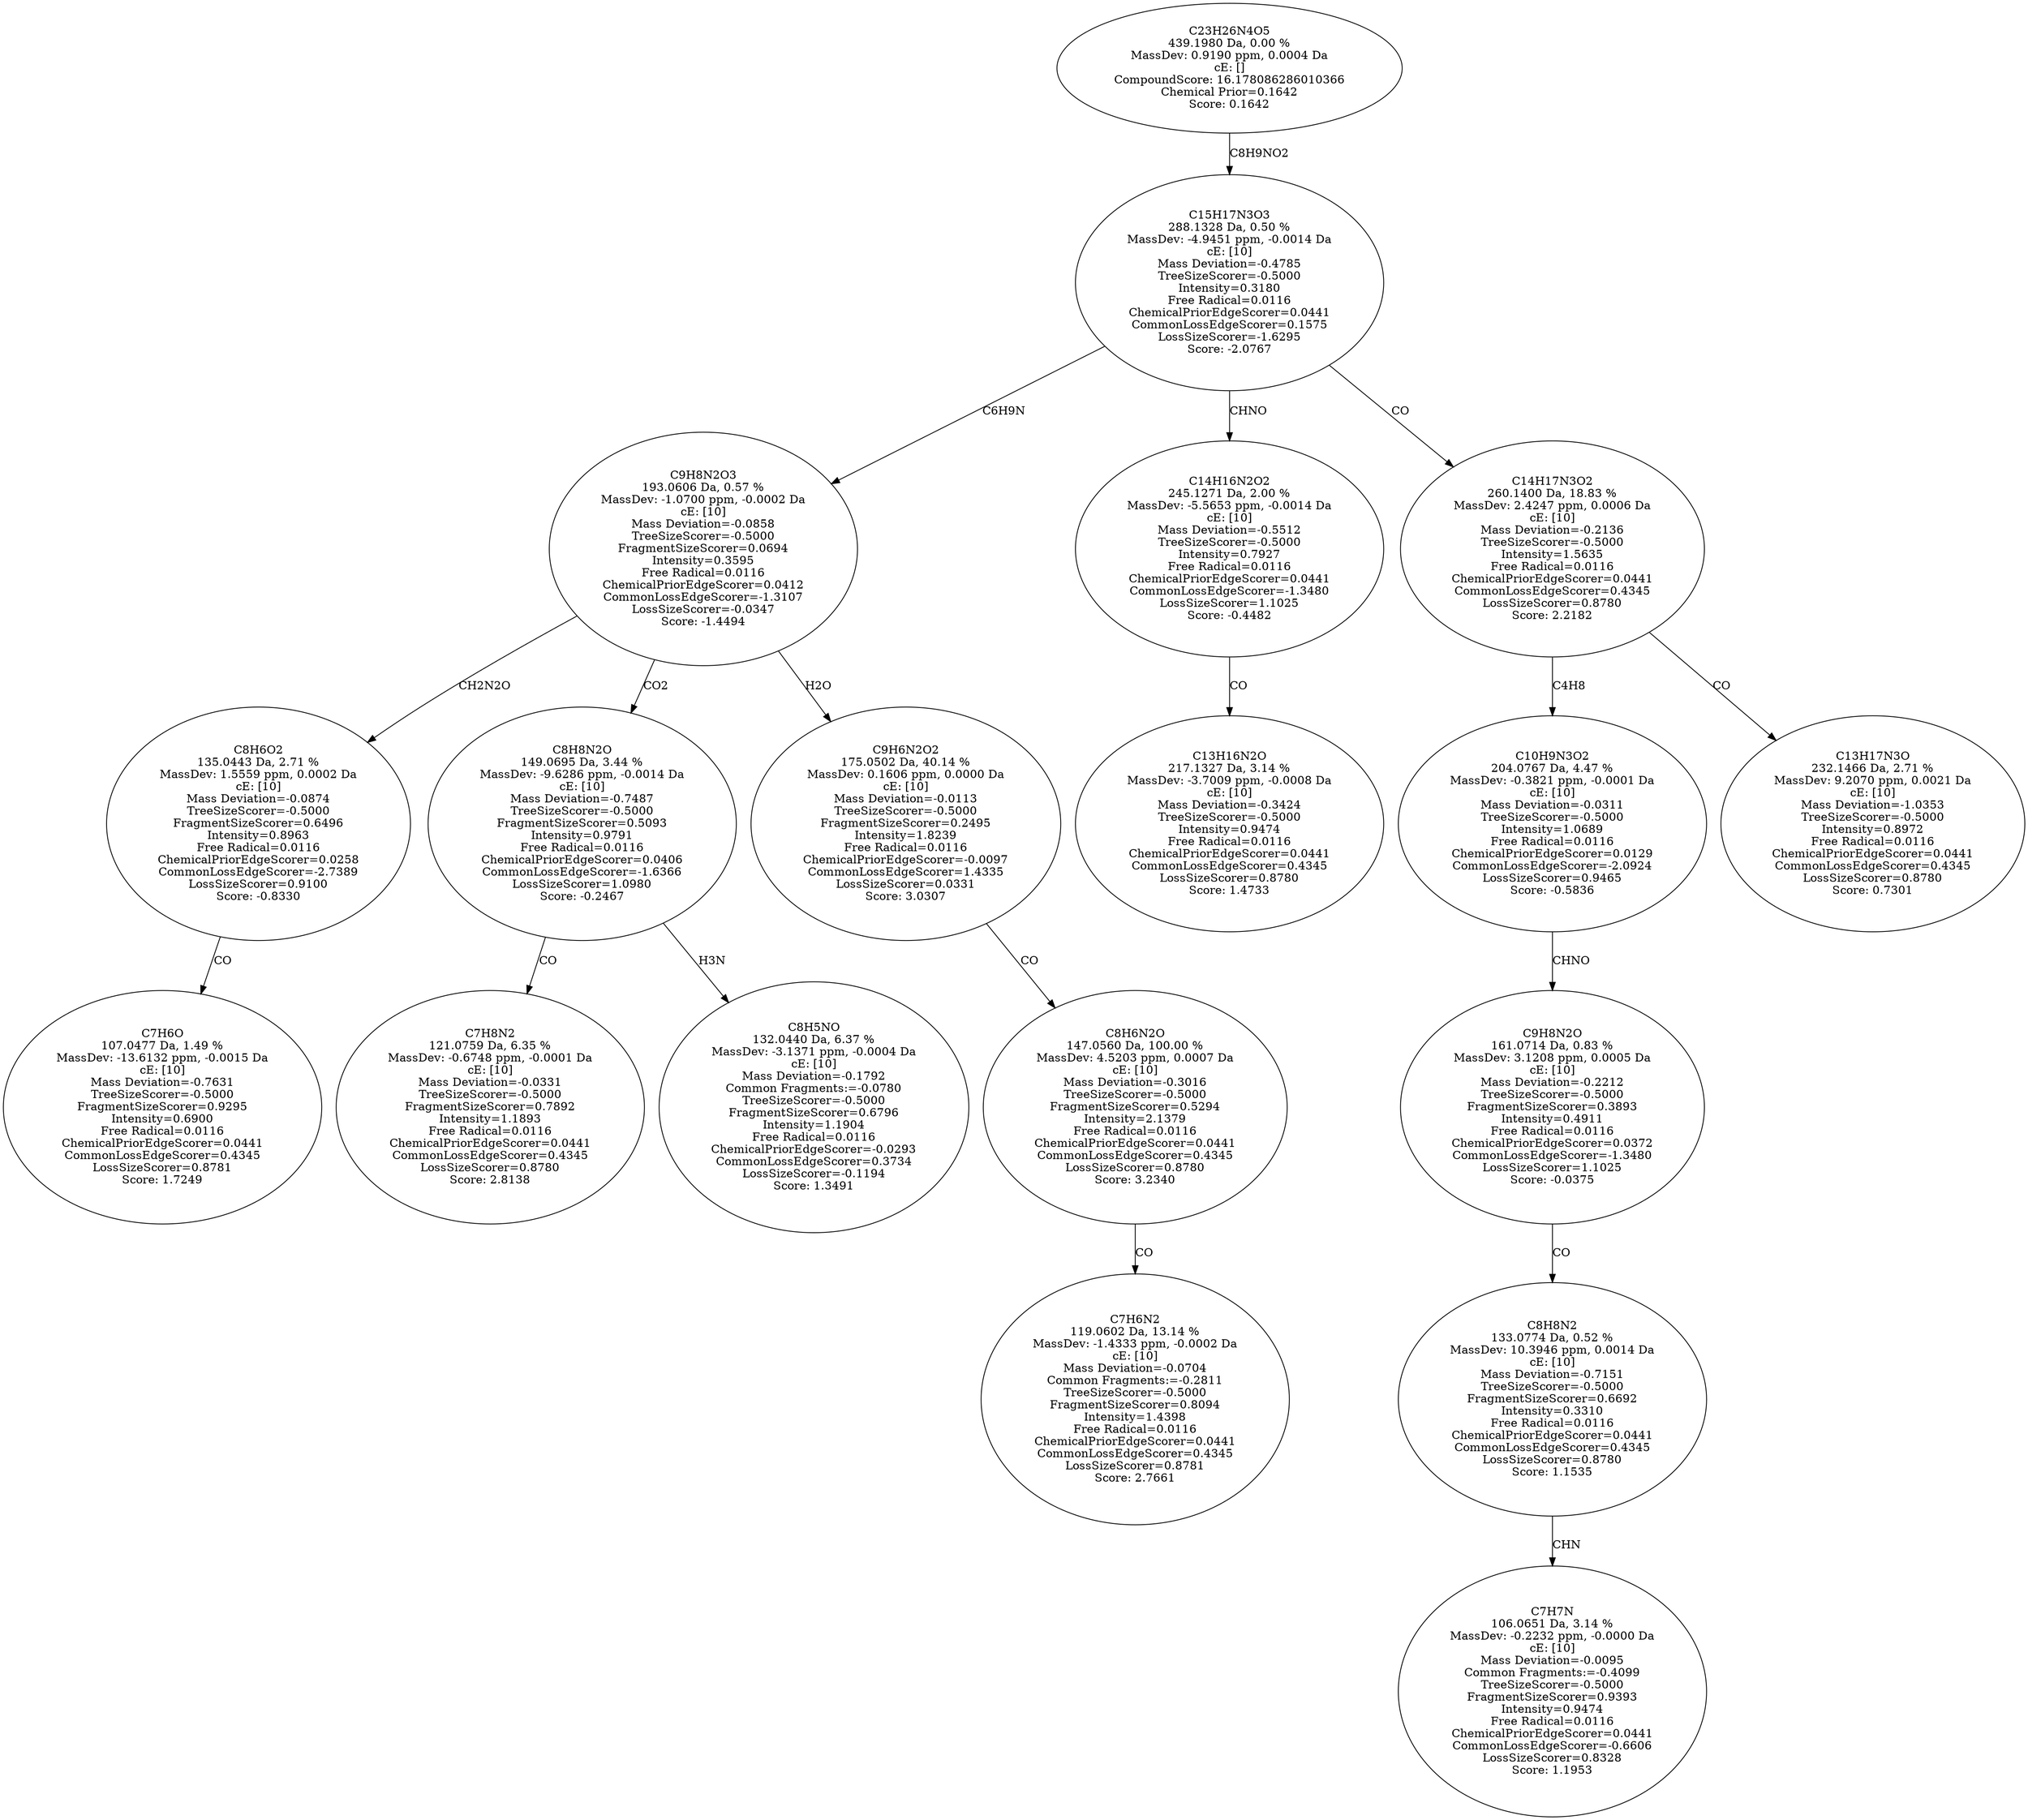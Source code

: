 strict digraph {
v1 [label="C7H6O\n107.0477 Da, 1.49 %\nMassDev: -13.6132 ppm, -0.0015 Da\ncE: [10]\nMass Deviation=-0.7631\nTreeSizeScorer=-0.5000\nFragmentSizeScorer=0.9295\nIntensity=0.6900\nFree Radical=0.0116\nChemicalPriorEdgeScorer=0.0441\nCommonLossEdgeScorer=0.4345\nLossSizeScorer=0.8781\nScore: 1.7249"];
v2 [label="C8H6O2\n135.0443 Da, 2.71 %\nMassDev: 1.5559 ppm, 0.0002 Da\ncE: [10]\nMass Deviation=-0.0874\nTreeSizeScorer=-0.5000\nFragmentSizeScorer=0.6496\nIntensity=0.8963\nFree Radical=0.0116\nChemicalPriorEdgeScorer=0.0258\nCommonLossEdgeScorer=-2.7389\nLossSizeScorer=0.9100\nScore: -0.8330"];
v3 [label="C7H8N2\n121.0759 Da, 6.35 %\nMassDev: -0.6748 ppm, -0.0001 Da\ncE: [10]\nMass Deviation=-0.0331\nTreeSizeScorer=-0.5000\nFragmentSizeScorer=0.7892\nIntensity=1.1893\nFree Radical=0.0116\nChemicalPriorEdgeScorer=0.0441\nCommonLossEdgeScorer=0.4345\nLossSizeScorer=0.8780\nScore: 2.8138"];
v4 [label="C8H5NO\n132.0440 Da, 6.37 %\nMassDev: -3.1371 ppm, -0.0004 Da\ncE: [10]\nMass Deviation=-0.1792\nCommon Fragments:=-0.0780\nTreeSizeScorer=-0.5000\nFragmentSizeScorer=0.6796\nIntensity=1.1904\nFree Radical=0.0116\nChemicalPriorEdgeScorer=-0.0293\nCommonLossEdgeScorer=0.3734\nLossSizeScorer=-0.1194\nScore: 1.3491"];
v5 [label="C8H8N2O\n149.0695 Da, 3.44 %\nMassDev: -9.6286 ppm, -0.0014 Da\ncE: [10]\nMass Deviation=-0.7487\nTreeSizeScorer=-0.5000\nFragmentSizeScorer=0.5093\nIntensity=0.9791\nFree Radical=0.0116\nChemicalPriorEdgeScorer=0.0406\nCommonLossEdgeScorer=-1.6366\nLossSizeScorer=1.0980\nScore: -0.2467"];
v6 [label="C7H6N2\n119.0602 Da, 13.14 %\nMassDev: -1.4333 ppm, -0.0002 Da\ncE: [10]\nMass Deviation=-0.0704\nCommon Fragments:=-0.2811\nTreeSizeScorer=-0.5000\nFragmentSizeScorer=0.8094\nIntensity=1.4398\nFree Radical=0.0116\nChemicalPriorEdgeScorer=0.0441\nCommonLossEdgeScorer=0.4345\nLossSizeScorer=0.8781\nScore: 2.7661"];
v7 [label="C8H6N2O\n147.0560 Da, 100.00 %\nMassDev: 4.5203 ppm, 0.0007 Da\ncE: [10]\nMass Deviation=-0.3016\nTreeSizeScorer=-0.5000\nFragmentSizeScorer=0.5294\nIntensity=2.1379\nFree Radical=0.0116\nChemicalPriorEdgeScorer=0.0441\nCommonLossEdgeScorer=0.4345\nLossSizeScorer=0.8780\nScore: 3.2340"];
v8 [label="C9H6N2O2\n175.0502 Da, 40.14 %\nMassDev: 0.1606 ppm, 0.0000 Da\ncE: [10]\nMass Deviation=-0.0113\nTreeSizeScorer=-0.5000\nFragmentSizeScorer=0.2495\nIntensity=1.8239\nFree Radical=0.0116\nChemicalPriorEdgeScorer=-0.0097\nCommonLossEdgeScorer=1.4335\nLossSizeScorer=0.0331\nScore: 3.0307"];
v9 [label="C9H8N2O3\n193.0606 Da, 0.57 %\nMassDev: -1.0700 ppm, -0.0002 Da\ncE: [10]\nMass Deviation=-0.0858\nTreeSizeScorer=-0.5000\nFragmentSizeScorer=0.0694\nIntensity=0.3595\nFree Radical=0.0116\nChemicalPriorEdgeScorer=0.0412\nCommonLossEdgeScorer=-1.3107\nLossSizeScorer=-0.0347\nScore: -1.4494"];
v10 [label="C13H16N2O\n217.1327 Da, 3.14 %\nMassDev: -3.7009 ppm, -0.0008 Da\ncE: [10]\nMass Deviation=-0.3424\nTreeSizeScorer=-0.5000\nIntensity=0.9474\nFree Radical=0.0116\nChemicalPriorEdgeScorer=0.0441\nCommonLossEdgeScorer=0.4345\nLossSizeScorer=0.8780\nScore: 1.4733"];
v11 [label="C14H16N2O2\n245.1271 Da, 2.00 %\nMassDev: -5.5653 ppm, -0.0014 Da\ncE: [10]\nMass Deviation=-0.5512\nTreeSizeScorer=-0.5000\nIntensity=0.7927\nFree Radical=0.0116\nChemicalPriorEdgeScorer=0.0441\nCommonLossEdgeScorer=-1.3480\nLossSizeScorer=1.1025\nScore: -0.4482"];
v12 [label="C7H7N\n106.0651 Da, 3.14 %\nMassDev: -0.2232 ppm, -0.0000 Da\ncE: [10]\nMass Deviation=-0.0095\nCommon Fragments:=-0.4099\nTreeSizeScorer=-0.5000\nFragmentSizeScorer=0.9393\nIntensity=0.9474\nFree Radical=0.0116\nChemicalPriorEdgeScorer=0.0441\nCommonLossEdgeScorer=-0.6606\nLossSizeScorer=0.8328\nScore: 1.1953"];
v13 [label="C8H8N2\n133.0774 Da, 0.52 %\nMassDev: 10.3946 ppm, 0.0014 Da\ncE: [10]\nMass Deviation=-0.7151\nTreeSizeScorer=-0.5000\nFragmentSizeScorer=0.6692\nIntensity=0.3310\nFree Radical=0.0116\nChemicalPriorEdgeScorer=0.0441\nCommonLossEdgeScorer=0.4345\nLossSizeScorer=0.8780\nScore: 1.1535"];
v14 [label="C9H8N2O\n161.0714 Da, 0.83 %\nMassDev: 3.1208 ppm, 0.0005 Da\ncE: [10]\nMass Deviation=-0.2212\nTreeSizeScorer=-0.5000\nFragmentSizeScorer=0.3893\nIntensity=0.4911\nFree Radical=0.0116\nChemicalPriorEdgeScorer=0.0372\nCommonLossEdgeScorer=-1.3480\nLossSizeScorer=1.1025\nScore: -0.0375"];
v15 [label="C10H9N3O2\n204.0767 Da, 4.47 %\nMassDev: -0.3821 ppm, -0.0001 Da\ncE: [10]\nMass Deviation=-0.0311\nTreeSizeScorer=-0.5000\nIntensity=1.0689\nFree Radical=0.0116\nChemicalPriorEdgeScorer=0.0129\nCommonLossEdgeScorer=-2.0924\nLossSizeScorer=0.9465\nScore: -0.5836"];
v16 [label="C13H17N3O\n232.1466 Da, 2.71 %\nMassDev: 9.2070 ppm, 0.0021 Da\ncE: [10]\nMass Deviation=-1.0353\nTreeSizeScorer=-0.5000\nIntensity=0.8972\nFree Radical=0.0116\nChemicalPriorEdgeScorer=0.0441\nCommonLossEdgeScorer=0.4345\nLossSizeScorer=0.8780\nScore: 0.7301"];
v17 [label="C14H17N3O2\n260.1400 Da, 18.83 %\nMassDev: 2.4247 ppm, 0.0006 Da\ncE: [10]\nMass Deviation=-0.2136\nTreeSizeScorer=-0.5000\nIntensity=1.5635\nFree Radical=0.0116\nChemicalPriorEdgeScorer=0.0441\nCommonLossEdgeScorer=0.4345\nLossSizeScorer=0.8780\nScore: 2.2182"];
v18 [label="C15H17N3O3\n288.1328 Da, 0.50 %\nMassDev: -4.9451 ppm, -0.0014 Da\ncE: [10]\nMass Deviation=-0.4785\nTreeSizeScorer=-0.5000\nIntensity=0.3180\nFree Radical=0.0116\nChemicalPriorEdgeScorer=0.0441\nCommonLossEdgeScorer=0.1575\nLossSizeScorer=-1.6295\nScore: -2.0767"];
v19 [label="C23H26N4O5\n439.1980 Da, 0.00 %\nMassDev: 0.9190 ppm, 0.0004 Da\ncE: []\nCompoundScore: 16.178086286010366\nChemical Prior=0.1642\nScore: 0.1642"];
v2 -> v1 [label="CO"];
v9 -> v2 [label="CH2N2O"];
v5 -> v3 [label="CO"];
v5 -> v4 [label="H3N"];
v9 -> v5 [label="CO2"];
v7 -> v6 [label="CO"];
v8 -> v7 [label="CO"];
v9 -> v8 [label="H2O"];
v18 -> v9 [label="C6H9N"];
v11 -> v10 [label="CO"];
v18 -> v11 [label="CHNO"];
v13 -> v12 [label="CHN"];
v14 -> v13 [label="CO"];
v15 -> v14 [label="CHNO"];
v17 -> v15 [label="C4H8"];
v17 -> v16 [label="CO"];
v18 -> v17 [label="CO"];
v19 -> v18 [label="C8H9NO2"];
}